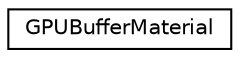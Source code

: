 digraph G
{
  edge [fontname="Helvetica",fontsize="10",labelfontname="Helvetica",labelfontsize="10"];
  node [fontname="Helvetica",fontsize="10",shape=record];
  rankdir=LR;
  Node1 [label="GPUBufferMaterial",height=0.2,width=0.4,color="black", fillcolor="white", style="filled",URL="$d2/d30/structGPUBufferMaterial.html"];
}
